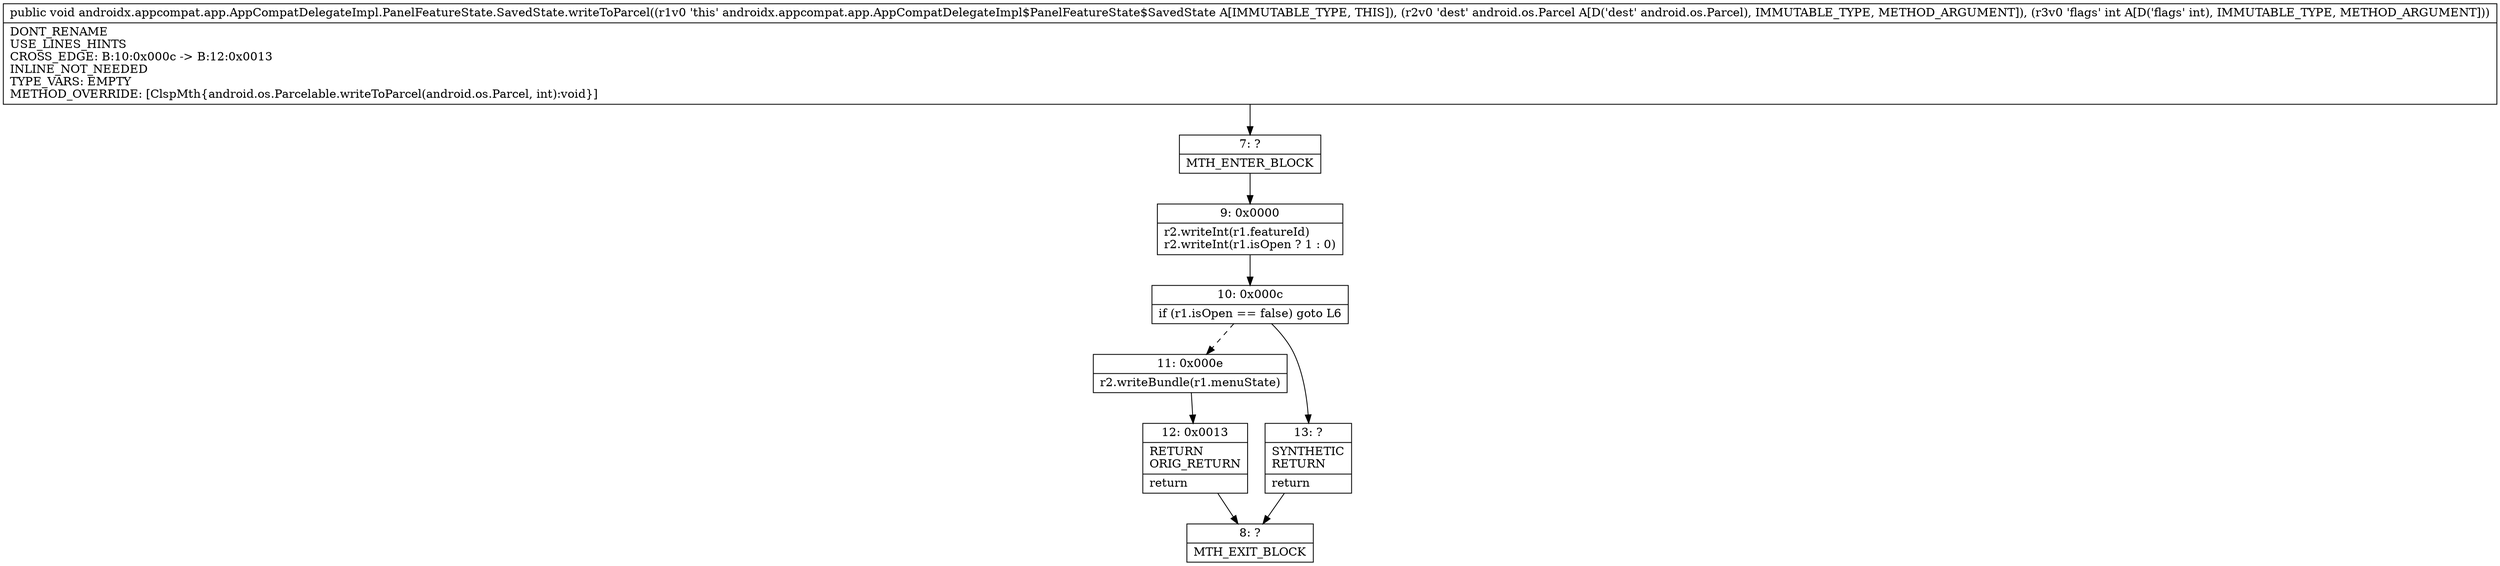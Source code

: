 digraph "CFG forandroidx.appcompat.app.AppCompatDelegateImpl.PanelFeatureState.SavedState.writeToParcel(Landroid\/os\/Parcel;I)V" {
Node_7 [shape=record,label="{7\:\ ?|MTH_ENTER_BLOCK\l}"];
Node_9 [shape=record,label="{9\:\ 0x0000|r2.writeInt(r1.featureId)\lr2.writeInt(r1.isOpen ? 1 : 0)\l}"];
Node_10 [shape=record,label="{10\:\ 0x000c|if (r1.isOpen == false) goto L6\l}"];
Node_11 [shape=record,label="{11\:\ 0x000e|r2.writeBundle(r1.menuState)\l}"];
Node_12 [shape=record,label="{12\:\ 0x0013|RETURN\lORIG_RETURN\l|return\l}"];
Node_8 [shape=record,label="{8\:\ ?|MTH_EXIT_BLOCK\l}"];
Node_13 [shape=record,label="{13\:\ ?|SYNTHETIC\lRETURN\l|return\l}"];
MethodNode[shape=record,label="{public void androidx.appcompat.app.AppCompatDelegateImpl.PanelFeatureState.SavedState.writeToParcel((r1v0 'this' androidx.appcompat.app.AppCompatDelegateImpl$PanelFeatureState$SavedState A[IMMUTABLE_TYPE, THIS]), (r2v0 'dest' android.os.Parcel A[D('dest' android.os.Parcel), IMMUTABLE_TYPE, METHOD_ARGUMENT]), (r3v0 'flags' int A[D('flags' int), IMMUTABLE_TYPE, METHOD_ARGUMENT]))  | DONT_RENAME\lUSE_LINES_HINTS\lCROSS_EDGE: B:10:0x000c \-\> B:12:0x0013\lINLINE_NOT_NEEDED\lTYPE_VARS: EMPTY\lMETHOD_OVERRIDE: [ClspMth\{android.os.Parcelable.writeToParcel(android.os.Parcel, int):void\}]\l}"];
MethodNode -> Node_7;Node_7 -> Node_9;
Node_9 -> Node_10;
Node_10 -> Node_11[style=dashed];
Node_10 -> Node_13;
Node_11 -> Node_12;
Node_12 -> Node_8;
Node_13 -> Node_8;
}

